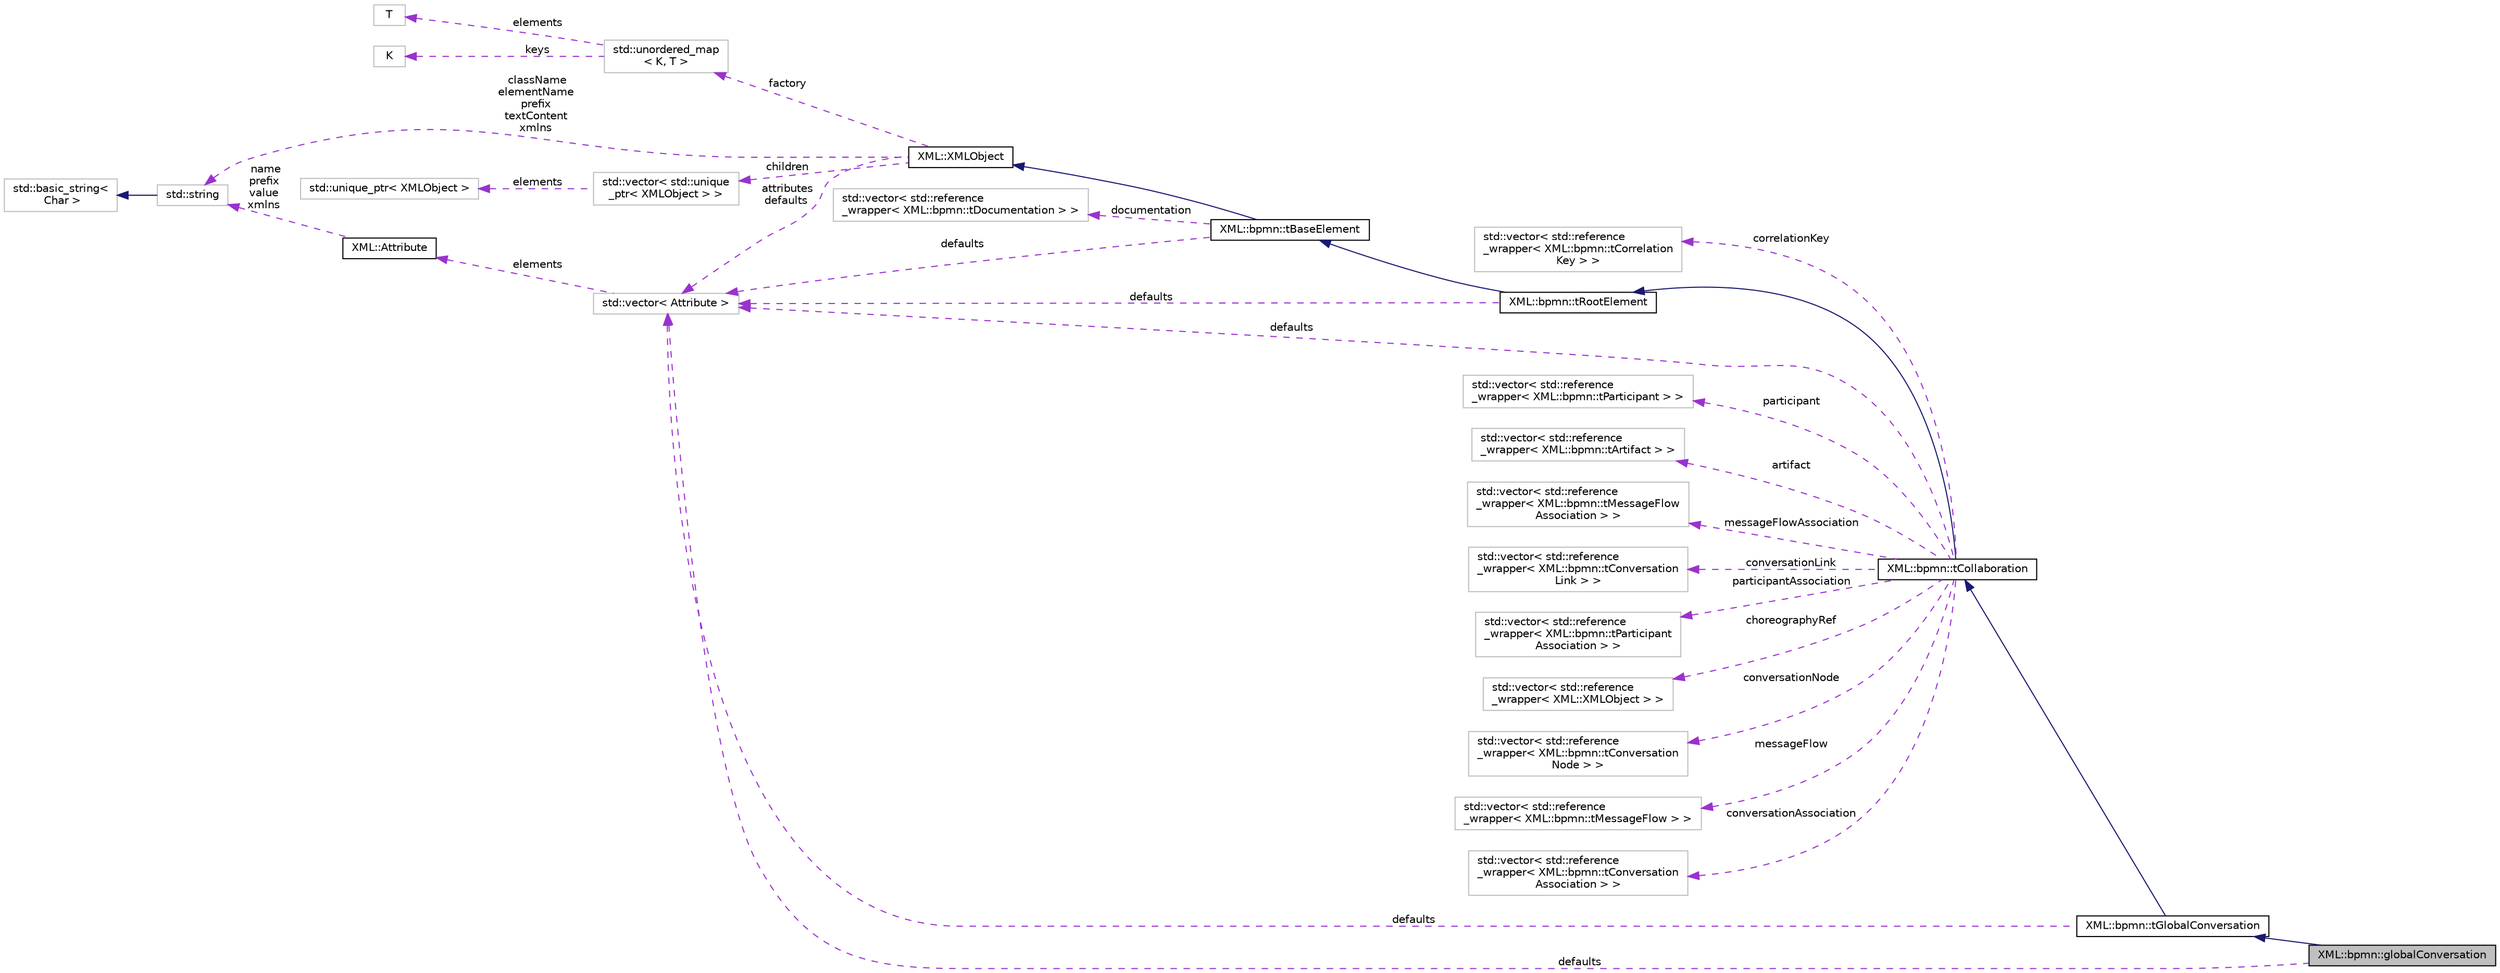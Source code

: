 digraph "XML::bpmn::globalConversation"
{
 // LATEX_PDF_SIZE
  edge [fontname="Helvetica",fontsize="10",labelfontname="Helvetica",labelfontsize="10"];
  node [fontname="Helvetica",fontsize="10",shape=record];
  rankdir="LR";
  Node1 [label="XML::bpmn::globalConversation",height=0.2,width=0.4,color="black", fillcolor="grey75", style="filled", fontcolor="black",tooltip=" "];
  Node2 -> Node1 [dir="back",color="midnightblue",fontsize="10",style="solid",fontname="Helvetica"];
  Node2 [label="XML::bpmn::tGlobalConversation",height=0.2,width=0.4,color="black", fillcolor="white", style="filled",URL="$classXML_1_1bpmn_1_1tGlobalConversation.html",tooltip=" "];
  Node3 -> Node2 [dir="back",color="midnightblue",fontsize="10",style="solid",fontname="Helvetica"];
  Node3 [label="XML::bpmn::tCollaboration",height=0.2,width=0.4,color="black", fillcolor="white", style="filled",URL="$classXML_1_1bpmn_1_1tCollaboration.html",tooltip=" "];
  Node4 -> Node3 [dir="back",color="midnightblue",fontsize="10",style="solid",fontname="Helvetica"];
  Node4 [label="XML::bpmn::tRootElement",height=0.2,width=0.4,color="black", fillcolor="white", style="filled",URL="$classXML_1_1bpmn_1_1tRootElement.html",tooltip=" "];
  Node5 -> Node4 [dir="back",color="midnightblue",fontsize="10",style="solid",fontname="Helvetica"];
  Node5 [label="XML::bpmn::tBaseElement",height=0.2,width=0.4,color="black", fillcolor="white", style="filled",URL="$classXML_1_1bpmn_1_1tBaseElement.html",tooltip=" "];
  Node6 -> Node5 [dir="back",color="midnightblue",fontsize="10",style="solid",fontname="Helvetica"];
  Node6 [label="XML::XMLObject",height=0.2,width=0.4,color="black", fillcolor="white", style="filled",URL="$classXML_1_1XMLObject.html",tooltip=" "];
  Node7 -> Node6 [dir="back",color="darkorchid3",fontsize="10",style="dashed",label=" attributes\ndefaults" ,fontname="Helvetica"];
  Node7 [label="std::vector\< Attribute \>",height=0.2,width=0.4,color="grey75", fillcolor="white", style="filled",tooltip=" "];
  Node8 -> Node7 [dir="back",color="darkorchid3",fontsize="10",style="dashed",label=" elements" ,fontname="Helvetica"];
  Node8 [label="XML::Attribute",height=0.2,width=0.4,color="black", fillcolor="white", style="filled",URL="$structXML_1_1Attribute.html",tooltip=" "];
  Node9 -> Node8 [dir="back",color="darkorchid3",fontsize="10",style="dashed",label=" name\nprefix\nvalue\nxmlns" ,fontname="Helvetica"];
  Node9 [label="std::string",height=0.2,width=0.4,color="grey75", fillcolor="white", style="filled",tooltip=" "];
  Node10 -> Node9 [dir="back",color="midnightblue",fontsize="10",style="solid",fontname="Helvetica"];
  Node10 [label="std::basic_string\<\l Char \>",height=0.2,width=0.4,color="grey75", fillcolor="white", style="filled",tooltip=" "];
  Node9 -> Node6 [dir="back",color="darkorchid3",fontsize="10",style="dashed",label=" className\nelementName\nprefix\ntextContent\nxmlns" ,fontname="Helvetica"];
  Node11 -> Node6 [dir="back",color="darkorchid3",fontsize="10",style="dashed",label=" children" ,fontname="Helvetica"];
  Node11 [label="std::vector\< std::unique\l_ptr\< XMLObject \> \>",height=0.2,width=0.4,color="grey75", fillcolor="white", style="filled",tooltip=" "];
  Node12 -> Node11 [dir="back",color="darkorchid3",fontsize="10",style="dashed",label=" elements" ,fontname="Helvetica"];
  Node12 [label="std::unique_ptr\< XMLObject \>",height=0.2,width=0.4,color="grey75", fillcolor="white", style="filled",tooltip=" "];
  Node13 -> Node6 [dir="back",color="darkorchid3",fontsize="10",style="dashed",label=" factory" ,fontname="Helvetica"];
  Node13 [label="std::unordered_map\l\< K, T \>",height=0.2,width=0.4,color="grey75", fillcolor="white", style="filled",tooltip=" "];
  Node14 -> Node13 [dir="back",color="darkorchid3",fontsize="10",style="dashed",label=" keys" ,fontname="Helvetica"];
  Node14 [label="K",height=0.2,width=0.4,color="grey75", fillcolor="white", style="filled",tooltip=" "];
  Node15 -> Node13 [dir="back",color="darkorchid3",fontsize="10",style="dashed",label=" elements" ,fontname="Helvetica"];
  Node15 [label="T",height=0.2,width=0.4,color="grey75", fillcolor="white", style="filled",tooltip=" "];
  Node16 -> Node5 [dir="back",color="darkorchid3",fontsize="10",style="dashed",label=" documentation" ,fontname="Helvetica"];
  Node16 [label="std::vector\< std::reference\l_wrapper\< XML::bpmn::tDocumentation \> \>",height=0.2,width=0.4,color="grey75", fillcolor="white", style="filled",tooltip=" "];
  Node7 -> Node5 [dir="back",color="darkorchid3",fontsize="10",style="dashed",label=" defaults" ,fontname="Helvetica"];
  Node7 -> Node4 [dir="back",color="darkorchid3",fontsize="10",style="dashed",label=" defaults" ,fontname="Helvetica"];
  Node17 -> Node3 [dir="back",color="darkorchid3",fontsize="10",style="dashed",label=" participant" ,fontname="Helvetica"];
  Node17 [label="std::vector\< std::reference\l_wrapper\< XML::bpmn::tParticipant \> \>",height=0.2,width=0.4,color="grey75", fillcolor="white", style="filled",tooltip=" "];
  Node18 -> Node3 [dir="back",color="darkorchid3",fontsize="10",style="dashed",label=" artifact" ,fontname="Helvetica"];
  Node18 [label="std::vector\< std::reference\l_wrapper\< XML::bpmn::tArtifact \> \>",height=0.2,width=0.4,color="grey75", fillcolor="white", style="filled",tooltip=" "];
  Node19 -> Node3 [dir="back",color="darkorchid3",fontsize="10",style="dashed",label=" messageFlowAssociation" ,fontname="Helvetica"];
  Node19 [label="std::vector\< std::reference\l_wrapper\< XML::bpmn::tMessageFlow\lAssociation \> \>",height=0.2,width=0.4,color="grey75", fillcolor="white", style="filled",tooltip=" "];
  Node20 -> Node3 [dir="back",color="darkorchid3",fontsize="10",style="dashed",label=" conversationLink" ,fontname="Helvetica"];
  Node20 [label="std::vector\< std::reference\l_wrapper\< XML::bpmn::tConversation\lLink \> \>",height=0.2,width=0.4,color="grey75", fillcolor="white", style="filled",tooltip=" "];
  Node21 -> Node3 [dir="back",color="darkorchid3",fontsize="10",style="dashed",label=" participantAssociation" ,fontname="Helvetica"];
  Node21 [label="std::vector\< std::reference\l_wrapper\< XML::bpmn::tParticipant\lAssociation \> \>",height=0.2,width=0.4,color="grey75", fillcolor="white", style="filled",tooltip=" "];
  Node7 -> Node3 [dir="back",color="darkorchid3",fontsize="10",style="dashed",label=" defaults" ,fontname="Helvetica"];
  Node22 -> Node3 [dir="back",color="darkorchid3",fontsize="10",style="dashed",label=" choreographyRef" ,fontname="Helvetica"];
  Node22 [label="std::vector\< std::reference\l_wrapper\< XML::XMLObject \> \>",height=0.2,width=0.4,color="grey75", fillcolor="white", style="filled",tooltip=" "];
  Node23 -> Node3 [dir="back",color="darkorchid3",fontsize="10",style="dashed",label=" conversationNode" ,fontname="Helvetica"];
  Node23 [label="std::vector\< std::reference\l_wrapper\< XML::bpmn::tConversation\lNode \> \>",height=0.2,width=0.4,color="grey75", fillcolor="white", style="filled",tooltip=" "];
  Node24 -> Node3 [dir="back",color="darkorchid3",fontsize="10",style="dashed",label=" messageFlow" ,fontname="Helvetica"];
  Node24 [label="std::vector\< std::reference\l_wrapper\< XML::bpmn::tMessageFlow \> \>",height=0.2,width=0.4,color="grey75", fillcolor="white", style="filled",tooltip=" "];
  Node25 -> Node3 [dir="back",color="darkorchid3",fontsize="10",style="dashed",label=" conversationAssociation" ,fontname="Helvetica"];
  Node25 [label="std::vector\< std::reference\l_wrapper\< XML::bpmn::tConversation\lAssociation \> \>",height=0.2,width=0.4,color="grey75", fillcolor="white", style="filled",tooltip=" "];
  Node26 -> Node3 [dir="back",color="darkorchid3",fontsize="10",style="dashed",label=" correlationKey" ,fontname="Helvetica"];
  Node26 [label="std::vector\< std::reference\l_wrapper\< XML::bpmn::tCorrelation\lKey \> \>",height=0.2,width=0.4,color="grey75", fillcolor="white", style="filled",tooltip=" "];
  Node7 -> Node2 [dir="back",color="darkorchid3",fontsize="10",style="dashed",label=" defaults" ,fontname="Helvetica"];
  Node7 -> Node1 [dir="back",color="darkorchid3",fontsize="10",style="dashed",label=" defaults" ,fontname="Helvetica"];
}
